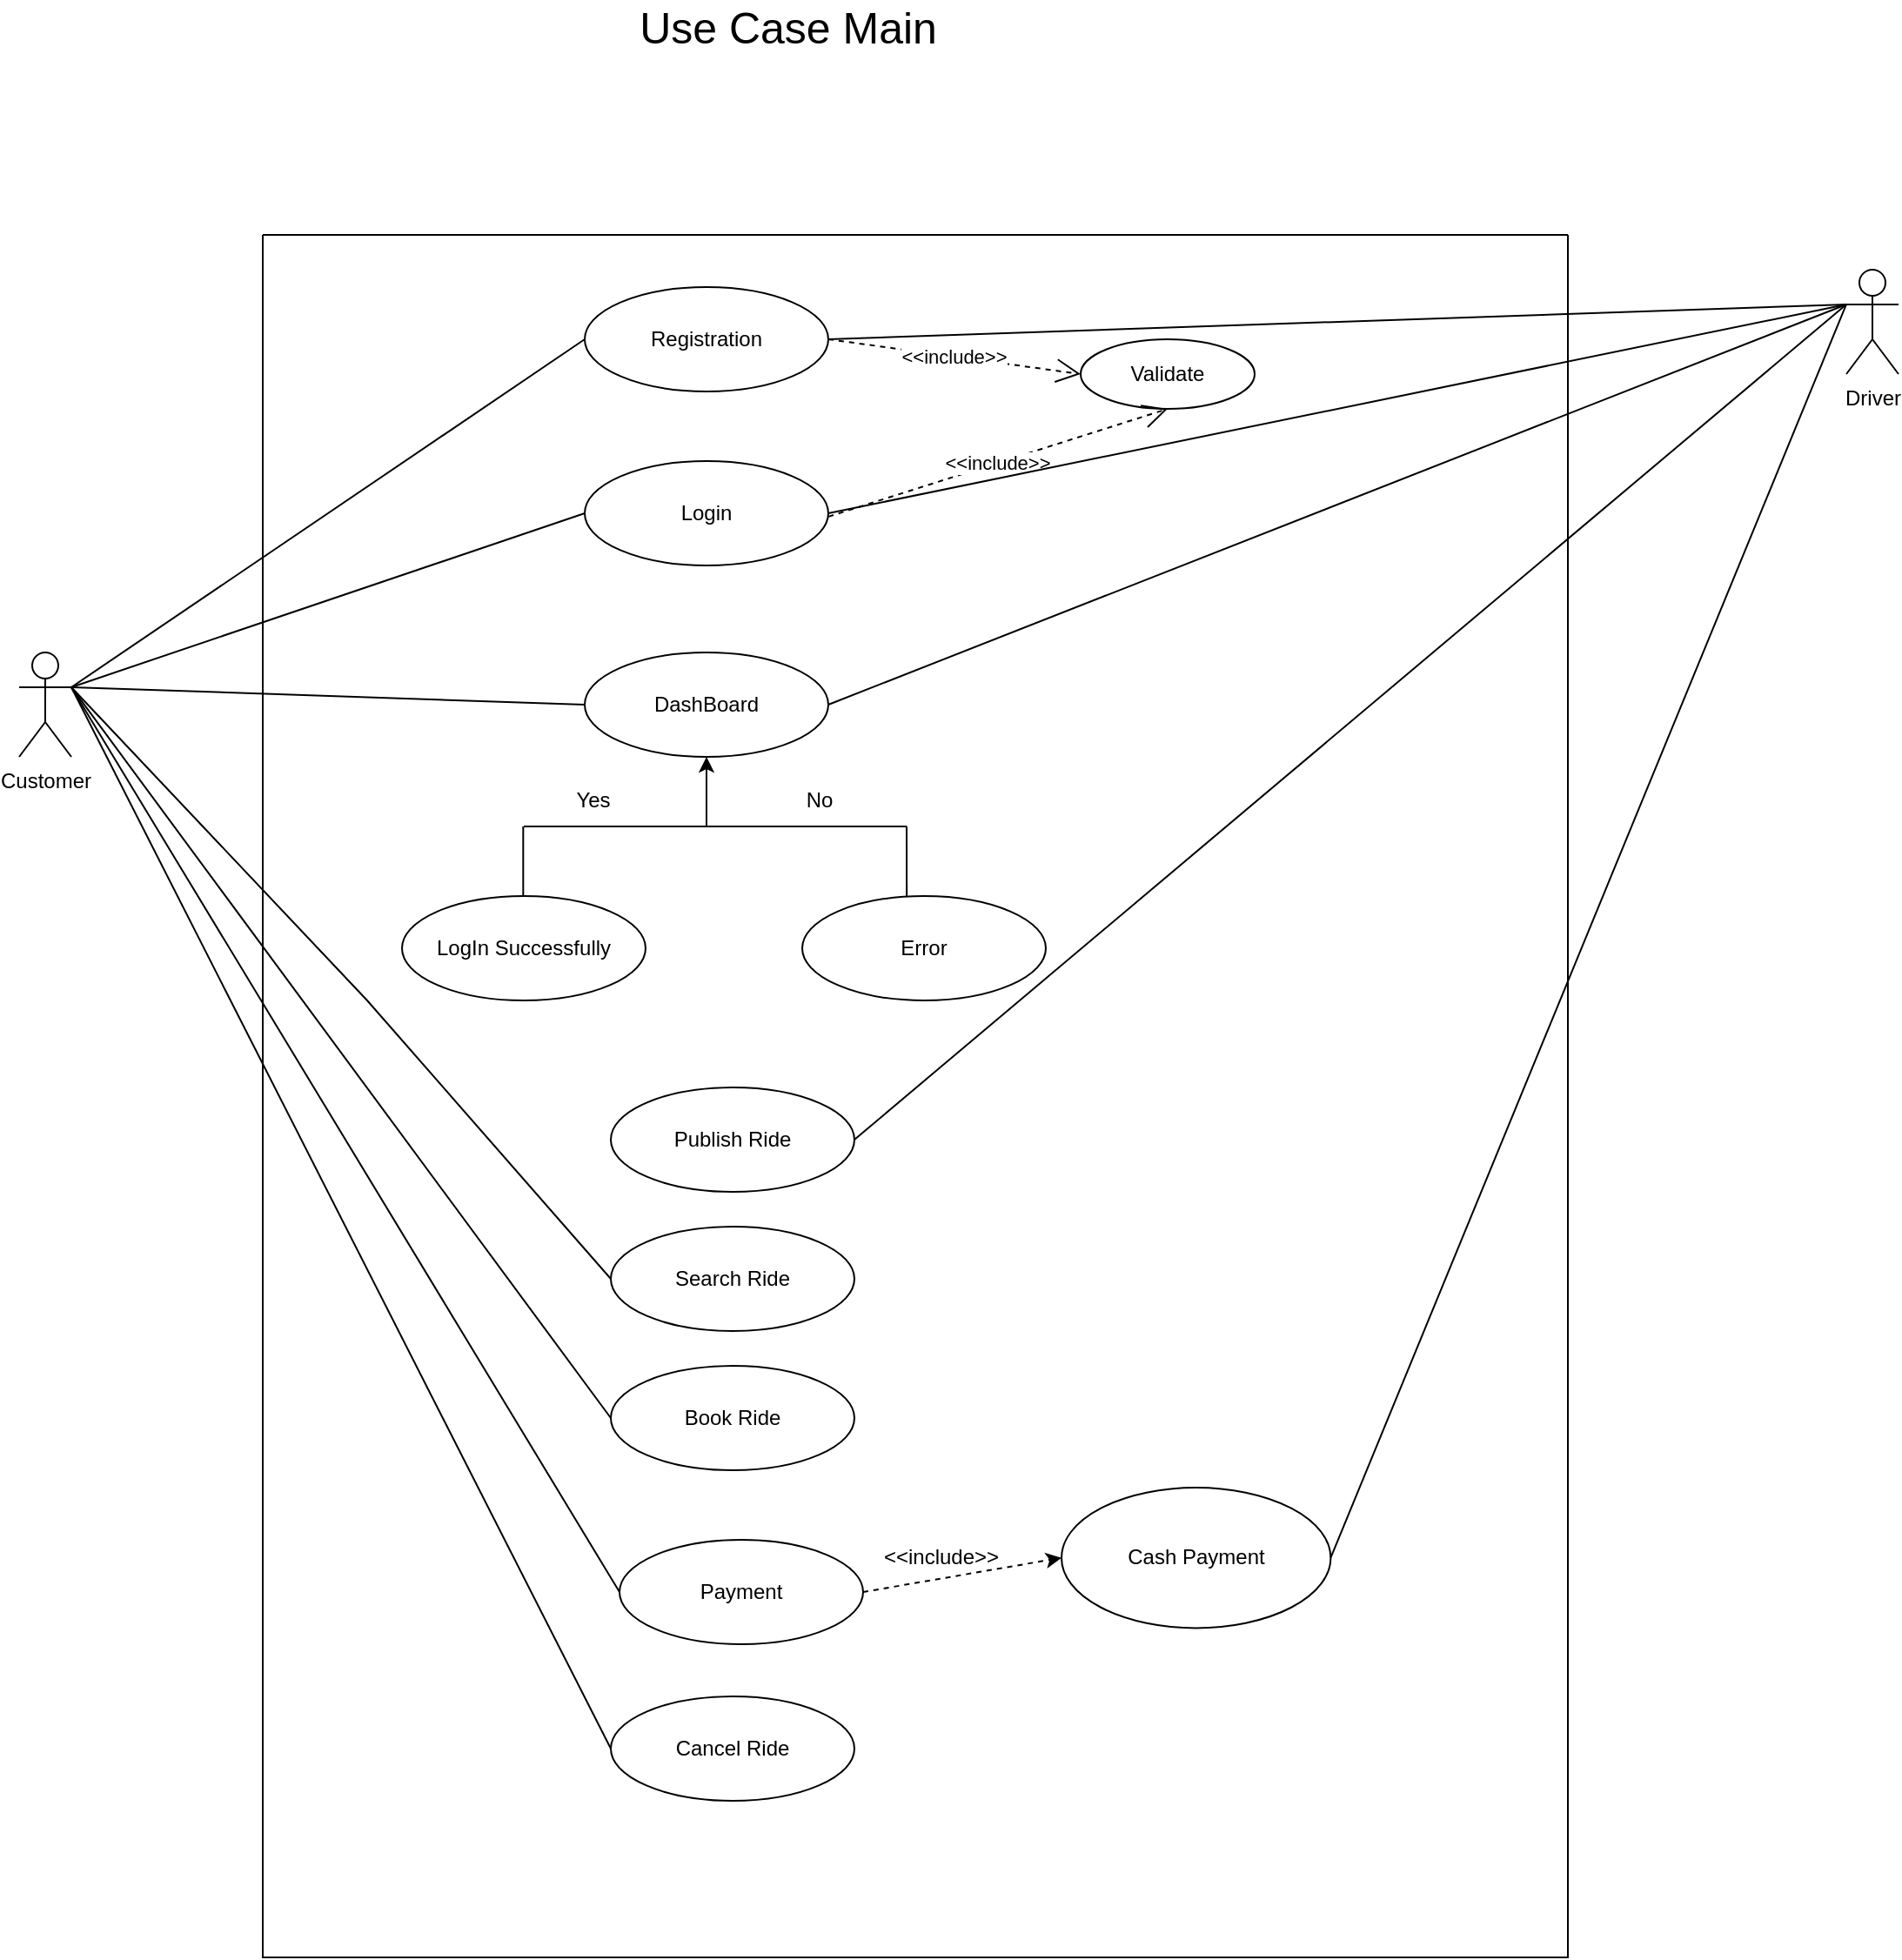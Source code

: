 <mxfile version="24.7.8">
  <diagram name="Page-1" id="_7sgamHb_MRyBRza6wsl">
    <mxGraphModel dx="1900" dy="621" grid="1" gridSize="10" guides="1" tooltips="1" connect="1" arrows="1" fold="1" page="1" pageScale="1" pageWidth="850" pageHeight="1100" math="0" shadow="0">
      <root>
        <mxCell id="0" />
        <mxCell id="1" parent="0" />
        <mxCell id="pmLzXCiNRRSXxM6XibxR-1" value="" style="swimlane;startSize=0;" parent="1" vertex="1">
          <mxGeometry x="120" y="160" width="750" height="990" as="geometry" />
        </mxCell>
        <mxCell id="pmLzXCiNRRSXxM6XibxR-2" value="Login" style="ellipse;whiteSpace=wrap;html=1;" parent="pmLzXCiNRRSXxM6XibxR-1" vertex="1">
          <mxGeometry x="185" y="130" width="140" height="60" as="geometry" />
        </mxCell>
        <mxCell id="pmLzXCiNRRSXxM6XibxR-3" style="edgeStyle=orthogonalEdgeStyle;rounded=0;orthogonalLoop=1;jettySize=auto;html=1;exitX=0.5;exitY=1;exitDx=0;exitDy=0;" parent="pmLzXCiNRRSXxM6XibxR-1" source="pmLzXCiNRRSXxM6XibxR-2" target="pmLzXCiNRRSXxM6XibxR-2" edge="1">
          <mxGeometry relative="1" as="geometry" />
        </mxCell>
        <mxCell id="pmLzXCiNRRSXxM6XibxR-4" value="Validate" style="ellipse;whiteSpace=wrap;html=1;" parent="pmLzXCiNRRSXxM6XibxR-1" vertex="1">
          <mxGeometry x="470" y="60" width="100" height="40" as="geometry" />
        </mxCell>
        <mxCell id="pmLzXCiNRRSXxM6XibxR-5" value="LogIn Successfully" style="ellipse;whiteSpace=wrap;html=1;" parent="pmLzXCiNRRSXxM6XibxR-1" vertex="1">
          <mxGeometry x="80" y="380" width="140" height="60" as="geometry" />
        </mxCell>
        <mxCell id="pmLzXCiNRRSXxM6XibxR-6" value="DashBoard" style="ellipse;whiteSpace=wrap;html=1;" parent="pmLzXCiNRRSXxM6XibxR-1" vertex="1">
          <mxGeometry x="185" y="240" width="140" height="60" as="geometry" />
        </mxCell>
        <mxCell id="pmLzXCiNRRSXxM6XibxR-7" value="Error" style="ellipse;whiteSpace=wrap;html=1;" parent="pmLzXCiNRRSXxM6XibxR-1" vertex="1">
          <mxGeometry x="310" y="380" width="140" height="60" as="geometry" />
        </mxCell>
        <mxCell id="pmLzXCiNRRSXxM6XibxR-8" value="" style="endArrow=none;html=1;rounded=0;" parent="pmLzXCiNRRSXxM6XibxR-1" edge="1">
          <mxGeometry width="50" height="50" relative="1" as="geometry">
            <mxPoint x="150" y="340" as="sourcePoint" />
            <mxPoint x="370" y="340" as="targetPoint" />
          </mxGeometry>
        </mxCell>
        <mxCell id="pmLzXCiNRRSXxM6XibxR-9" value="" style="endArrow=classic;html=1;rounded=0;" parent="pmLzXCiNRRSXxM6XibxR-1" edge="1">
          <mxGeometry width="50" height="50" relative="1" as="geometry">
            <mxPoint x="255" y="340" as="sourcePoint" />
            <mxPoint x="255" y="300" as="targetPoint" />
          </mxGeometry>
        </mxCell>
        <mxCell id="pmLzXCiNRRSXxM6XibxR-10" value="" style="endArrow=none;html=1;rounded=0;exitX=0.429;exitY=0;exitDx=0;exitDy=0;exitPerimeter=0;" parent="pmLzXCiNRRSXxM6XibxR-1" source="pmLzXCiNRRSXxM6XibxR-7" edge="1">
          <mxGeometry width="50" height="50" relative="1" as="geometry">
            <mxPoint x="320" y="330" as="sourcePoint" />
            <mxPoint x="370" y="340" as="targetPoint" />
          </mxGeometry>
        </mxCell>
        <mxCell id="pmLzXCiNRRSXxM6XibxR-11" value="Yes" style="text;html=1;align=center;verticalAlign=middle;whiteSpace=wrap;rounded=0;" parent="pmLzXCiNRRSXxM6XibxR-1" vertex="1">
          <mxGeometry x="160" y="310" width="60" height="30" as="geometry" />
        </mxCell>
        <mxCell id="pmLzXCiNRRSXxM6XibxR-12" value="No" style="text;html=1;align=center;verticalAlign=middle;whiteSpace=wrap;rounded=0;" parent="pmLzXCiNRRSXxM6XibxR-1" vertex="1">
          <mxGeometry x="290" y="310" width="60" height="30" as="geometry" />
        </mxCell>
        <mxCell id="pmLzXCiNRRSXxM6XibxR-13" value="&amp;lt;&amp;lt;include&amp;gt;&amp;gt;" style="endArrow=open;endSize=12;dashed=1;html=1;rounded=0;exitX=1.001;exitY=0.532;exitDx=0;exitDy=0;exitPerimeter=0;entryX=0.5;entryY=1;entryDx=0;entryDy=0;" parent="pmLzXCiNRRSXxM6XibxR-1" source="pmLzXCiNRRSXxM6XibxR-2" target="pmLzXCiNRRSXxM6XibxR-4" edge="1">
          <mxGeometry width="160" relative="1" as="geometry">
            <mxPoint x="360" y="100" as="sourcePoint" />
            <mxPoint x="520" y="100" as="targetPoint" />
          </mxGeometry>
        </mxCell>
        <mxCell id="pmLzXCiNRRSXxM6XibxR-14" value="&amp;lt;&amp;lt;include&amp;gt;&amp;gt;" style="endArrow=open;endSize=12;dashed=1;html=1;rounded=0;exitX=1;exitY=0.5;exitDx=0;exitDy=0;entryX=0;entryY=0.5;entryDx=0;entryDy=0;" parent="pmLzXCiNRRSXxM6XibxR-1" source="pmLzXCiNRRSXxM6XibxR-15" target="pmLzXCiNRRSXxM6XibxR-4" edge="1">
          <mxGeometry width="160" relative="1" as="geometry">
            <mxPoint x="335" y="102" as="sourcePoint" />
            <mxPoint x="390" y="138" as="targetPoint" />
          </mxGeometry>
        </mxCell>
        <mxCell id="pmLzXCiNRRSXxM6XibxR-15" value="Registration" style="ellipse;whiteSpace=wrap;html=1;" parent="pmLzXCiNRRSXxM6XibxR-1" vertex="1">
          <mxGeometry x="185" y="30" width="140" height="60" as="geometry" />
        </mxCell>
        <mxCell id="pmLzXCiNRRSXxM6XibxR-18" value="" style="endArrow=none;html=1;rounded=0;exitX=0.429;exitY=0;exitDx=0;exitDy=0;exitPerimeter=0;" parent="pmLzXCiNRRSXxM6XibxR-1" edge="1">
          <mxGeometry width="50" height="50" relative="1" as="geometry">
            <mxPoint x="149.66" y="380" as="sourcePoint" />
            <mxPoint x="149.66" y="340" as="targetPoint" />
          </mxGeometry>
        </mxCell>
        <mxCell id="pmLzXCiNRRSXxM6XibxR-19" value="Publish Ride" style="ellipse;whiteSpace=wrap;html=1;" parent="pmLzXCiNRRSXxM6XibxR-1" vertex="1">
          <mxGeometry x="200" y="490" width="140" height="60" as="geometry" />
        </mxCell>
        <mxCell id="pmLzXCiNRRSXxM6XibxR-20" value="Search Ride&lt;span style=&quot;color: rgba(0, 0, 0, 0); font-family: monospace; font-size: 0px; text-align: start; text-wrap: nowrap;&quot;&gt;%3CmxGraphModel%3E%3Croot%3E%3CmxCell%20id%3D%220%22%2F%3E%3CmxCell%20id%3D%221%22%20parent%3D%220%22%2F%3E%3CmxCell%20id%3D%222%22%20value%3D%22Publish%20Ride%22%20style%3D%22ellipse%3BwhiteSpace%3Dwrap%3Bhtml%3D1%3B%22%20vertex%3D%221%22%20parent%3D%221%22%3E%3CmxGeometry%20x%3D%22390%22%20y%3D%22660%22%20width%3D%22140%22%20height%3D%2260%22%20as%3D%22geometry%22%2F%3E%3C%2FmxCell%3E%3C%2Froot%3E%3C%2FmxGraphModel%3E&lt;/span&gt;&lt;span style=&quot;color: rgba(0, 0, 0, 0); font-family: monospace; font-size: 0px; text-align: start; text-wrap: nowrap;&quot;&gt;%3CmxGraphModel%3E%3Croot%3E%3CmxCell%20id%3D%220%22%2F%3E%3CmxCell%20id%3D%221%22%20parent%3D%220%22%2F%3E%3CmxCell%20id%3D%222%22%20value%3D%22Publish%20Ride%22%20style%3D%22ellipse%3BwhiteSpace%3Dwrap%3Bhtml%3D1%3B%22%20vertex%3D%221%22%20parent%3D%221%22%3E%3CmxGeometry%20x%3D%22390%22%20y%3D%22660%22%20width%3D%22140%22%20height%3D%2260%22%20as%3D%22geometry%22%2F%3E%3C%2FmxCell%3E%3C%2Froot%3E%3C%2FmxGraphModel%3E&lt;/span&gt;" style="ellipse;whiteSpace=wrap;html=1;" parent="pmLzXCiNRRSXxM6XibxR-1" vertex="1">
          <mxGeometry x="200" y="570" width="140" height="60" as="geometry" />
        </mxCell>
        <mxCell id="pmLzXCiNRRSXxM6XibxR-21" value="Book Ride" style="ellipse;whiteSpace=wrap;html=1;" parent="pmLzXCiNRRSXxM6XibxR-1" vertex="1">
          <mxGeometry x="200" y="650" width="140" height="60" as="geometry" />
        </mxCell>
        <mxCell id="pmLzXCiNRRSXxM6XibxR-22" value="Payment" style="ellipse;whiteSpace=wrap;html=1;" parent="pmLzXCiNRRSXxM6XibxR-1" vertex="1">
          <mxGeometry x="205" y="750" width="140" height="60" as="geometry" />
        </mxCell>
        <mxCell id="pmLzXCiNRRSXxM6XibxR-23" value="Cash Payment" style="ellipse;whiteSpace=wrap;html=1;" parent="pmLzXCiNRRSXxM6XibxR-1" vertex="1">
          <mxGeometry x="459.004" y="720.005" width="154.685" height="80.69" as="geometry" />
        </mxCell>
        <mxCell id="pmLzXCiNRRSXxM6XibxR-24" value="" style="endArrow=classic;html=1;rounded=0;exitX=1;exitY=0.5;exitDx=0;exitDy=0;entryX=0;entryY=0.5;entryDx=0;entryDy=0;dashed=1;" parent="pmLzXCiNRRSXxM6XibxR-1" source="pmLzXCiNRRSXxM6XibxR-22" target="pmLzXCiNRRSXxM6XibxR-23" edge="1">
          <mxGeometry width="50" height="50" relative="1" as="geometry">
            <mxPoint x="390" y="774.31" as="sourcePoint" />
            <mxPoint x="449" y="699.31" as="targetPoint" />
          </mxGeometry>
        </mxCell>
        <mxCell id="pmLzXCiNRRSXxM6XibxR-25" value="&amp;lt;&amp;lt;include&amp;gt;&amp;gt;" style="text;html=1;align=center;verticalAlign=middle;whiteSpace=wrap;rounded=0;" parent="pmLzXCiNRRSXxM6XibxR-1" vertex="1">
          <mxGeometry x="360" y="745.35" width="60" height="30" as="geometry" />
        </mxCell>
        <mxCell id="pmLzXCiNRRSXxM6XibxR-26" value="Cancel Ride" style="ellipse;whiteSpace=wrap;html=1;" parent="pmLzXCiNRRSXxM6XibxR-1" vertex="1">
          <mxGeometry x="200" y="840" width="140" height="60" as="geometry" />
        </mxCell>
        <mxCell id="pmLzXCiNRRSXxM6XibxR-17" value="Customer" style="shape=umlActor;verticalLabelPosition=bottom;verticalAlign=top;html=1;outlineConnect=0;" parent="1" vertex="1">
          <mxGeometry x="-20" y="400" width="30" height="60" as="geometry" />
        </mxCell>
        <mxCell id="pmLzXCiNRRSXxM6XibxR-28" value="Driver" style="shape=umlActor;verticalLabelPosition=bottom;verticalAlign=top;html=1;outlineConnect=0;" parent="1" vertex="1">
          <mxGeometry x="1030" y="180" width="30" height="60" as="geometry" />
        </mxCell>
        <mxCell id="pmLzXCiNRRSXxM6XibxR-29" value="" style="endArrow=none;html=1;rounded=0;entryX=0;entryY=0.333;entryDx=0;entryDy=0;entryPerimeter=0;exitX=1;exitY=0.5;exitDx=0;exitDy=0;" parent="1" source="pmLzXCiNRRSXxM6XibxR-15" target="pmLzXCiNRRSXxM6XibxR-28" edge="1">
          <mxGeometry width="50" height="50" relative="1" as="geometry">
            <mxPoint x="610" y="590" as="sourcePoint" />
            <mxPoint x="660" y="540" as="targetPoint" />
          </mxGeometry>
        </mxCell>
        <mxCell id="pmLzXCiNRRSXxM6XibxR-30" value="" style="endArrow=none;html=1;rounded=0;exitX=1;exitY=0.5;exitDx=0;exitDy=0;entryX=0;entryY=0.333;entryDx=0;entryDy=0;entryPerimeter=0;" parent="1" source="pmLzXCiNRRSXxM6XibxR-2" target="pmLzXCiNRRSXxM6XibxR-28" edge="1">
          <mxGeometry width="50" height="50" relative="1" as="geometry">
            <mxPoint x="455" y="230" as="sourcePoint" />
            <mxPoint x="1030" y="200" as="targetPoint" />
          </mxGeometry>
        </mxCell>
        <mxCell id="pmLzXCiNRRSXxM6XibxR-40" value="" style="endArrow=none;html=1;rounded=0;exitX=1;exitY=0.5;exitDx=0;exitDy=0;entryX=0;entryY=0.333;entryDx=0;entryDy=0;entryPerimeter=0;" parent="1" source="pmLzXCiNRRSXxM6XibxR-6" target="pmLzXCiNRRSXxM6XibxR-28" edge="1">
          <mxGeometry width="50" height="50" relative="1" as="geometry">
            <mxPoint x="545" y="420" as="sourcePoint" />
            <mxPoint x="1130" y="300" as="targetPoint" />
          </mxGeometry>
        </mxCell>
        <mxCell id="pmLzXCiNRRSXxM6XibxR-41" value="" style="endArrow=none;html=1;rounded=0;exitX=1;exitY=0.5;exitDx=0;exitDy=0;entryX=0;entryY=0.333;entryDx=0;entryDy=0;entryPerimeter=0;" parent="1" source="pmLzXCiNRRSXxM6XibxR-19" target="pmLzXCiNRRSXxM6XibxR-28" edge="1">
          <mxGeometry width="50" height="50" relative="1" as="geometry">
            <mxPoint x="455" y="440" as="sourcePoint" />
            <mxPoint x="1040" y="210" as="targetPoint" />
          </mxGeometry>
        </mxCell>
        <mxCell id="pmLzXCiNRRSXxM6XibxR-42" value="" style="endArrow=none;html=1;rounded=0;exitX=1;exitY=0.5;exitDx=0;exitDy=0;entryX=0;entryY=0.333;entryDx=0;entryDy=0;entryPerimeter=0;" parent="1" source="pmLzXCiNRRSXxM6XibxR-23" target="pmLzXCiNRRSXxM6XibxR-28" edge="1">
          <mxGeometry width="50" height="50" relative="1" as="geometry">
            <mxPoint x="470" y="690" as="sourcePoint" />
            <mxPoint x="1040" y="210" as="targetPoint" />
          </mxGeometry>
        </mxCell>
        <mxCell id="pmLzXCiNRRSXxM6XibxR-43" value="" style="endArrow=none;html=1;rounded=0;exitX=0;exitY=0.5;exitDx=0;exitDy=0;entryX=1;entryY=0.333;entryDx=0;entryDy=0;entryPerimeter=0;" parent="1" source="pmLzXCiNRRSXxM6XibxR-2" target="pmLzXCiNRRSXxM6XibxR-17" edge="1">
          <mxGeometry width="50" height="50" relative="1" as="geometry">
            <mxPoint x="744" y="930" as="sourcePoint" />
            <mxPoint x="1040" y="210" as="targetPoint" />
          </mxGeometry>
        </mxCell>
        <mxCell id="pmLzXCiNRRSXxM6XibxR-44" value="" style="endArrow=none;html=1;rounded=0;exitX=0;exitY=0.5;exitDx=0;exitDy=0;entryX=1;entryY=0.333;entryDx=0;entryDy=0;entryPerimeter=0;" parent="1" source="pmLzXCiNRRSXxM6XibxR-6" target="pmLzXCiNRRSXxM6XibxR-17" edge="1">
          <mxGeometry width="50" height="50" relative="1" as="geometry">
            <mxPoint x="315" y="330" as="sourcePoint" />
            <mxPoint x="60" y="430" as="targetPoint" />
          </mxGeometry>
        </mxCell>
        <mxCell id="pmLzXCiNRRSXxM6XibxR-46" value="" style="endArrow=none;html=1;rounded=0;exitX=0;exitY=0.5;exitDx=0;exitDy=0;entryX=1;entryY=0.333;entryDx=0;entryDy=0;entryPerimeter=0;" parent="1" source="pmLzXCiNRRSXxM6XibxR-20" target="pmLzXCiNRRSXxM6XibxR-17" edge="1">
          <mxGeometry width="50" height="50" relative="1" as="geometry">
            <mxPoint x="315" y="440" as="sourcePoint" />
            <mxPoint x="60" y="430" as="targetPoint" />
            <Array as="points">
              <mxPoint x="180" y="600" />
            </Array>
          </mxGeometry>
        </mxCell>
        <mxCell id="pmLzXCiNRRSXxM6XibxR-47" value="" style="endArrow=none;html=1;rounded=0;exitX=0;exitY=0.5;exitDx=0;exitDy=0;entryX=1;entryY=0.333;entryDx=0;entryDy=0;entryPerimeter=0;" parent="1" source="pmLzXCiNRRSXxM6XibxR-21" target="pmLzXCiNRRSXxM6XibxR-17" edge="1">
          <mxGeometry width="50" height="50" relative="1" as="geometry">
            <mxPoint x="315" y="440" as="sourcePoint" />
            <mxPoint x="60" y="430" as="targetPoint" />
            <Array as="points" />
          </mxGeometry>
        </mxCell>
        <mxCell id="pmLzXCiNRRSXxM6XibxR-48" value="" style="endArrow=none;html=1;rounded=0;exitX=0;exitY=0.5;exitDx=0;exitDy=0;entryX=1;entryY=0.333;entryDx=0;entryDy=0;entryPerimeter=0;" parent="1" source="pmLzXCiNRRSXxM6XibxR-22" target="pmLzXCiNRRSXxM6XibxR-17" edge="1">
          <mxGeometry width="50" height="50" relative="1" as="geometry">
            <mxPoint x="330" y="850" as="sourcePoint" />
            <mxPoint x="60" y="420" as="targetPoint" />
            <Array as="points" />
          </mxGeometry>
        </mxCell>
        <mxCell id="pmLzXCiNRRSXxM6XibxR-16" value="" style="endArrow=none;html=1;rounded=0;entryX=0;entryY=0.5;entryDx=0;entryDy=0;exitX=1;exitY=0.333;exitDx=0;exitDy=0;exitPerimeter=0;" parent="1" source="pmLzXCiNRRSXxM6XibxR-17" target="pmLzXCiNRRSXxM6XibxR-15" edge="1">
          <mxGeometry width="50" height="50" relative="1" as="geometry">
            <mxPoint x="50" y="420" as="sourcePoint" />
            <mxPoint x="315" y="220" as="targetPoint" />
          </mxGeometry>
        </mxCell>
        <mxCell id="pmLzXCiNRRSXxM6XibxR-50" value="" style="endArrow=none;html=1;rounded=0;exitX=0;exitY=0.5;exitDx=0;exitDy=0;entryX=1;entryY=0.333;entryDx=0;entryDy=0;entryPerimeter=0;" parent="1" source="pmLzXCiNRRSXxM6XibxR-26" target="pmLzXCiNRRSXxM6XibxR-17" edge="1">
          <mxGeometry width="50" height="50" relative="1" as="geometry">
            <mxPoint x="335" y="950" as="sourcePoint" />
            <mxPoint x="20" y="430" as="targetPoint" />
            <Array as="points" />
          </mxGeometry>
        </mxCell>
        <mxCell id="pmLzXCiNRRSXxM6XibxR-51" value="&lt;font style=&quot;font-size: 25px;&quot;&gt;Use Case Main&amp;nbsp;&lt;/font&gt;&lt;div style=&quot;font-size: 25px;&quot;&gt;&lt;br&gt;&lt;/div&gt;" style="text;html=1;align=center;verticalAlign=middle;whiteSpace=wrap;rounded=0;" parent="1" vertex="1">
          <mxGeometry x="298" y="40" width="255" height="30" as="geometry" />
        </mxCell>
      </root>
    </mxGraphModel>
  </diagram>
</mxfile>
